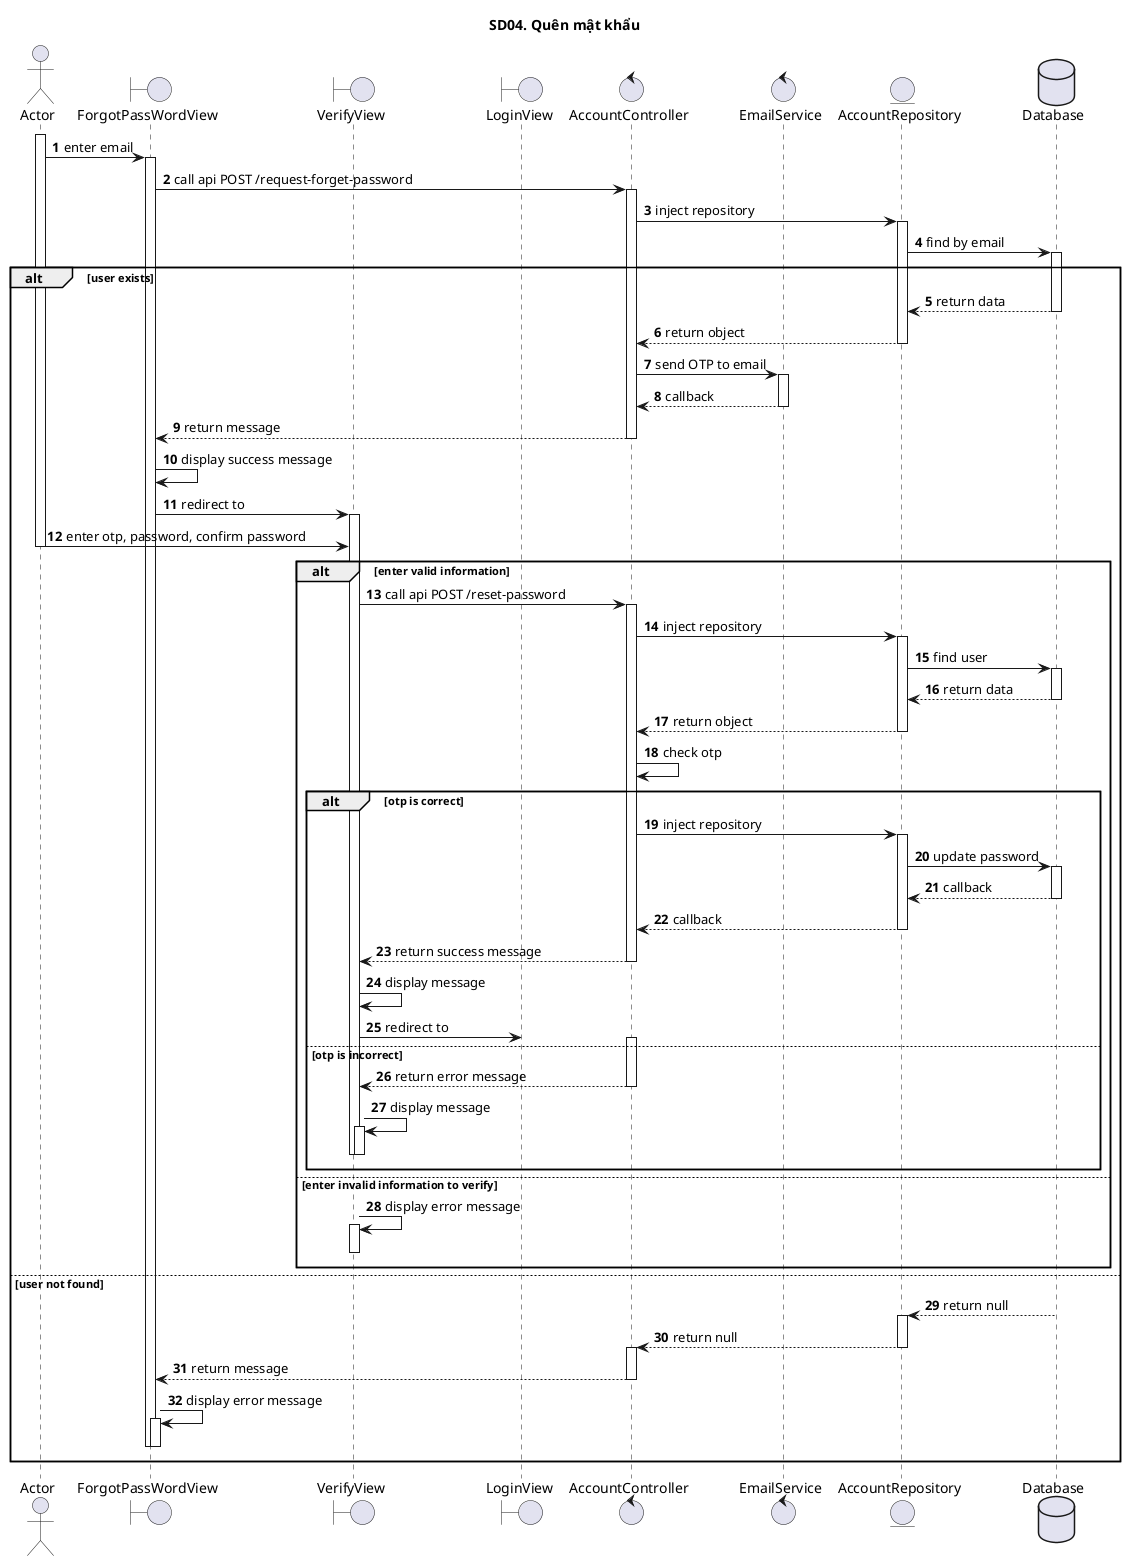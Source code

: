 @startuml SQ
autonumber
title SD04. Quên mật khẩu
actor "Actor" as actor
boundary "ForgotPassWordView" 
boundary "VerifyView"
boundary "LoginView"
control "AccountController" as controller
control "EmailService" as service
entity "AccountRepository" as model
database "Database" as database
activate actor
actor -> ForgotPassWordView : enter email
activate ForgotPassWordView
ForgotPassWordView -> controller : call api POST /request-forget-password
activate controller
controller -> model : inject repository
activate model
model -> database : find by email
alt user exists
activate database
database --> model : return data
deactivate database
model --> controller : return object
deactivate model
controller -> service : send OTP to email
activate service
service --> controller : callback
deactivate service
controller --> ForgotPassWordView : return message
deactivate controller
ForgotPassWordView -> ForgotPassWordView: display success message
ForgotPassWordView -> VerifyView : redirect to
activate VerifyView
actor -> VerifyView: enter otp, password, confirm password
deactivate actor
alt enter valid information
VerifyView -> controller : call api POST /reset-password
activate controller
controller -> model : inject repository
activate model
model -> database : find user
activate database
database --> model : return data
deactivate database
model --> controller : return object
deactivate model
controller -> controller: check otp
alt otp is correct
controller -> model : inject repository
activate model
model -> database : update password
activate database
database --> model : callback
deactivate database
model --> controller : callback
deactivate model
controller --> VerifyView : return success message
deactivate controller
VerifyView -> VerifyView: display message
VerifyView -> LoginView : redirect to
else otp is incorrect
activate controller
controller --> VerifyView : return error message
deactivate controller
VerifyView -> VerifyView: display message
activate VerifyView
deactivate VerifyView
deactivate VerifyView
end
else enter invalid information to verify
activate VerifyView
VerifyView -> VerifyView: display error message
activate VerifyView
deactivate VerifyView
deactivate VerifyView
end
else user not found
activate database
database --> model: return null
deactivate database
activate model
model --> controller : return null
deactivate model
activate controller
controller --> ForgotPassWordView : return message
deactivate controller
ForgotPassWordView -> ForgotPassWordView: display error message
activate ForgotPassWordView
deactivate ForgotPassWordView
deactivate ForgotPassWordView
end
@enduml